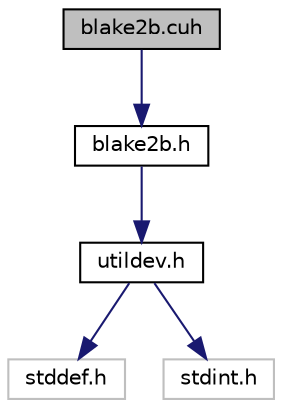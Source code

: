 digraph "blake2b.cuh"
{
 // LATEX_PDF_SIZE
  bgcolor="transparent";
  edge [fontname="Helvetica",fontsize="10",labelfontname="Helvetica",labelfontsize="10"];
  node [fontname="Helvetica",fontsize="10",shape=record];
  Node1 [label="blake2b.cuh",height=0.2,width=0.4,color="black", fillcolor="grey75", style="filled", fontcolor="black",tooltip="Blake2b CUDA hash function support."];
  Node1 -> Node2 [color="midnightblue",fontsize="10",style="solid",fontname="Helvetica"];
  Node2 [label="blake2b.h",height=0.2,width=0.4,color="black",URL="$blake2b_8h.html",tooltip="Blake2b hash function support."];
  Node2 -> Node3 [color="midnightblue",fontsize="10",style="solid",fontname="Helvetica"];
  Node3 [label="utildev.h",height=0.2,width=0.4,color="black",URL="$utildev_8h.html",tooltip="Device utilities and includes support."];
  Node3 -> Node4 [color="midnightblue",fontsize="10",style="solid",fontname="Helvetica"];
  Node4 [label="stddef.h",height=0.2,width=0.4,color="grey75",tooltip=" "];
  Node3 -> Node5 [color="midnightblue",fontsize="10",style="solid",fontname="Helvetica"];
  Node5 [label="stdint.h",height=0.2,width=0.4,color="grey75",tooltip=" "];
}
